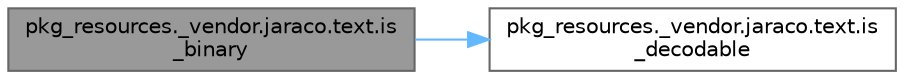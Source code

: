 digraph "pkg_resources._vendor.jaraco.text.is_binary"
{
 // LATEX_PDF_SIZE
  bgcolor="transparent";
  edge [fontname=Helvetica,fontsize=10,labelfontname=Helvetica,labelfontsize=10];
  node [fontname=Helvetica,fontsize=10,shape=box,height=0.2,width=0.4];
  rankdir="LR";
  Node1 [id="Node000001",label="pkg_resources._vendor.jaraco.text.is\l_binary",height=0.2,width=0.4,color="gray40", fillcolor="grey60", style="filled", fontcolor="black",tooltip=" "];
  Node1 -> Node2 [id="edge1_Node000001_Node000002",color="steelblue1",style="solid",tooltip=" "];
  Node2 [id="Node000002",label="pkg_resources._vendor.jaraco.text.is\l_decodable",height=0.2,width=0.4,color="grey40", fillcolor="white", style="filled",URL="$namespacepkg__resources_1_1__vendor_1_1jaraco_1_1text.html#ad21cea04bc8e1f4afe193200ee1580a1",tooltip=" "];
}
